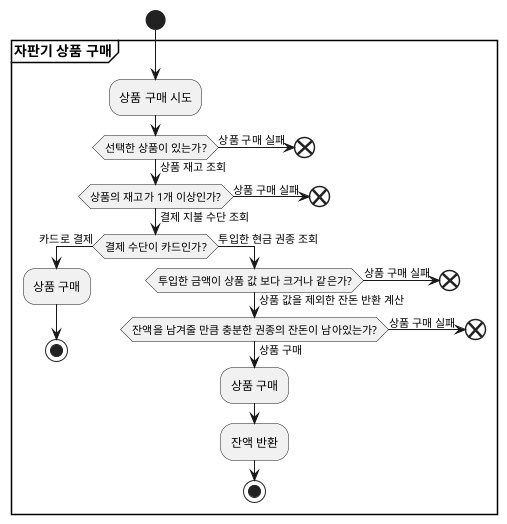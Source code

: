 @startuml 자판기 상품 구매
start
partition **자판기 상품 구매** {
  :상품 구매 시도;
  if (선택한 상품이 있는가?) then (상품 재고 조회)
    if (상품의 재고가 1개 이상인가?) then (결제 지불 수단 조회)
      if (결제 수단이 카드인가?) then (카드로 결제)
        :상품 구매;
        stop
      else (투입한 현금 권종 조회)
        if (투입한 금액이 상품 값 보다 크거나 같은가?) then (상품 값을 제외한 잔돈 반환 계산)
          if (잔액을 남겨줄 만큼 충분한 권종의 잔돈이 남아있는가?) then (상품 구매)
            :상품 구매;
            :잔액 반환;
            stop
          else (상품 구매 실패)
            end
          endif
        else (상품 구매 실패)
          end
        endif
      endif
    else (상품 구매 실패)
      end
    endif
  else (상품 구매 실패)
    end
  endif
}
@enduml
